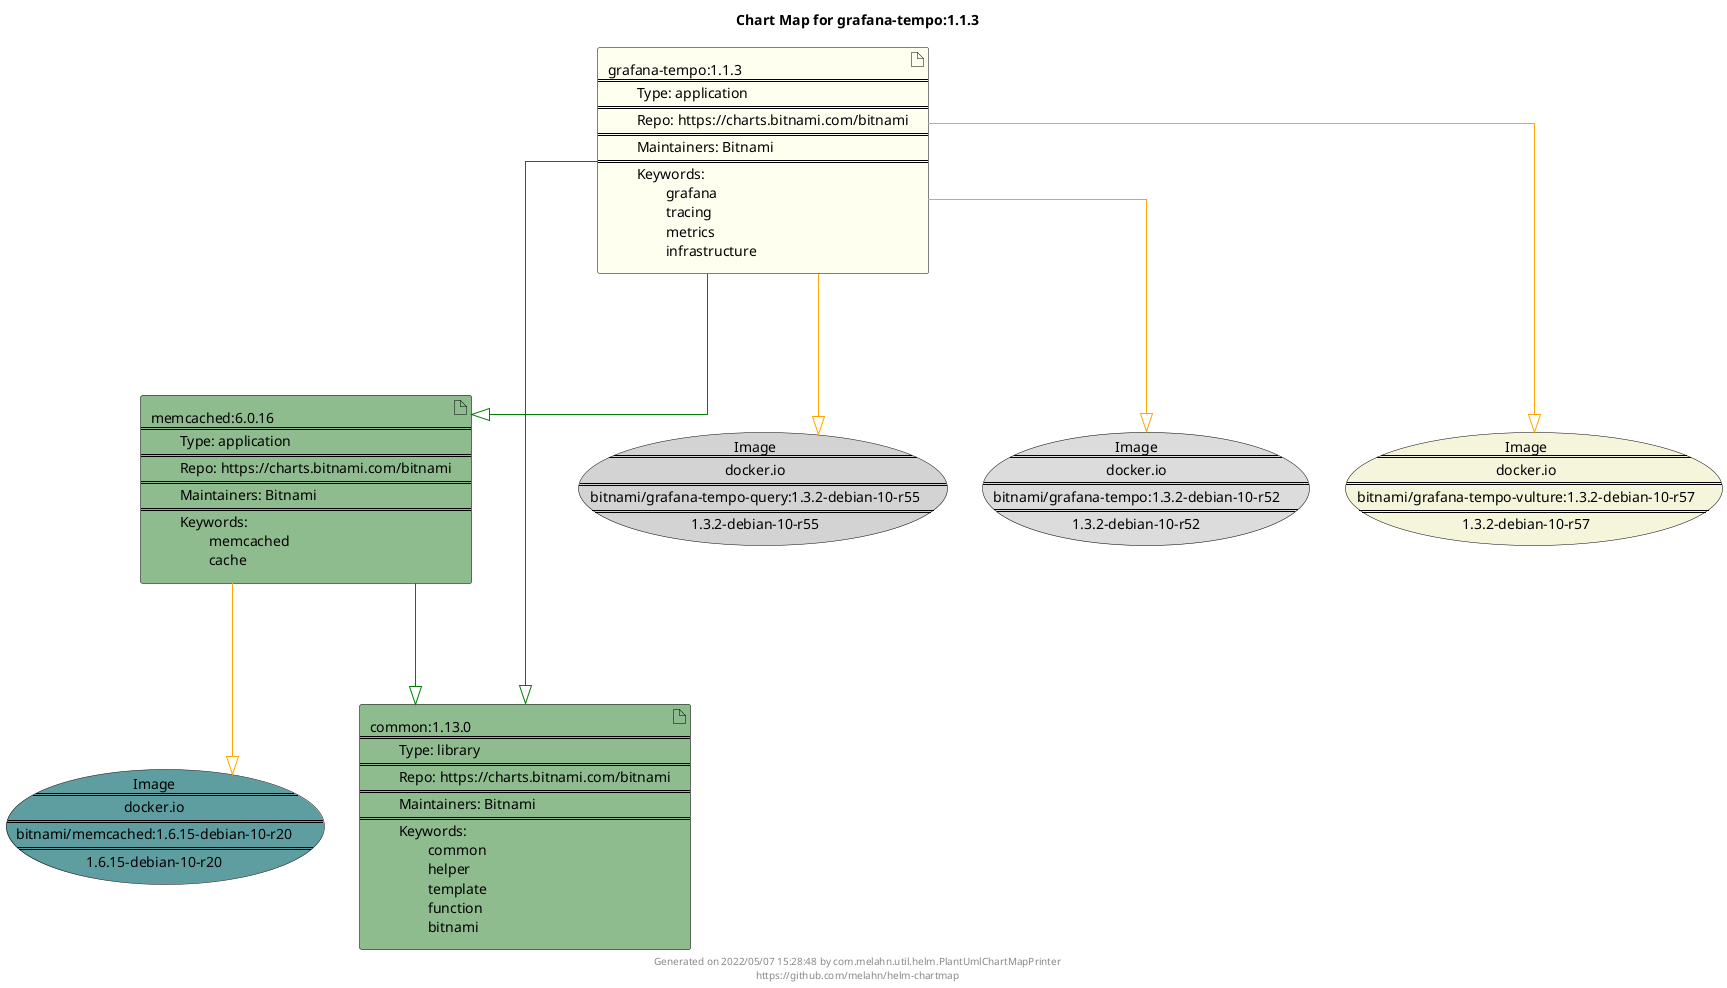 @startuml
skinparam linetype ortho
skinparam backgroundColor white
skinparam usecaseBorderColor black
skinparam usecaseArrowColor LightSlateGray
skinparam artifactBorderColor black
skinparam artifactArrowColor LightSlateGray

title Chart Map for grafana-tempo:1.1.3

'There are 3 referenced Helm Charts
artifact "memcached:6.0.16\n====\n\tType: application\n====\n\tRepo: https://charts.bitnami.com/bitnami\n====\n\tMaintainers: Bitnami\n====\n\tKeywords: \n\t\tmemcached\n\t\tcache" as memcached_6_0_16 #DarkSeaGreen
artifact "common:1.13.0\n====\n\tType: library\n====\n\tRepo: https://charts.bitnami.com/bitnami\n====\n\tMaintainers: Bitnami\n====\n\tKeywords: \n\t\tcommon\n\t\thelper\n\t\ttemplate\n\t\tfunction\n\t\tbitnami" as common_1_13_0 #DarkSeaGreen
artifact "grafana-tempo:1.1.3\n====\n\tType: application\n====\n\tRepo: https://charts.bitnami.com/bitnami\n====\n\tMaintainers: Bitnami\n====\n\tKeywords: \n\t\tgrafana\n\t\ttracing\n\t\tmetrics\n\t\tinfrastructure" as grafana_tempo_1_1_3 #Ivory

'There are 4 referenced Docker Images
usecase "Image\n====\ndocker.io\n====\nbitnami/grafana-tempo-query:1.3.2-debian-10-r55\n====\n1.3.2-debian-10-r55" as docker_io_bitnami_grafana_tempo_query_1_3_2_debian_10_r55 #LightGrey
usecase "Image\n====\ndocker.io\n====\nbitnami/grafana-tempo:1.3.2-debian-10-r52\n====\n1.3.2-debian-10-r52" as docker_io_bitnami_grafana_tempo_1_3_2_debian_10_r52 #Gainsboro
usecase "Image\n====\ndocker.io\n====\nbitnami/memcached:1.6.15-debian-10-r20\n====\n1.6.15-debian-10-r20" as docker_io_bitnami_memcached_1_6_15_debian_10_r20 #CadetBlue
usecase "Image\n====\ndocker.io\n====\nbitnami/grafana-tempo-vulture:1.3.2-debian-10-r57\n====\n1.3.2-debian-10-r57" as docker_io_bitnami_grafana_tempo_vulture_1_3_2_debian_10_r57 #Beige

'Chart Dependencies
grafana_tempo_1_1_3--[#green]-|>common_1_13_0
grafana_tempo_1_1_3--[#green]-|>memcached_6_0_16
memcached_6_0_16--[#green]-|>common_1_13_0
memcached_6_0_16--[#orange]-|>docker_io_bitnami_memcached_1_6_15_debian_10_r20
grafana_tempo_1_1_3--[#orange]-|>docker_io_bitnami_grafana_tempo_vulture_1_3_2_debian_10_r57
grafana_tempo_1_1_3--[#orange]-|>docker_io_bitnami_grafana_tempo_query_1_3_2_debian_10_r55
grafana_tempo_1_1_3--[#orange]-|>docker_io_bitnami_grafana_tempo_1_3_2_debian_10_r52

center footer Generated on 2022/05/07 15:28:48 by com.melahn.util.helm.PlantUmlChartMapPrinter\nhttps://github.com/melahn/helm-chartmap
@enduml
